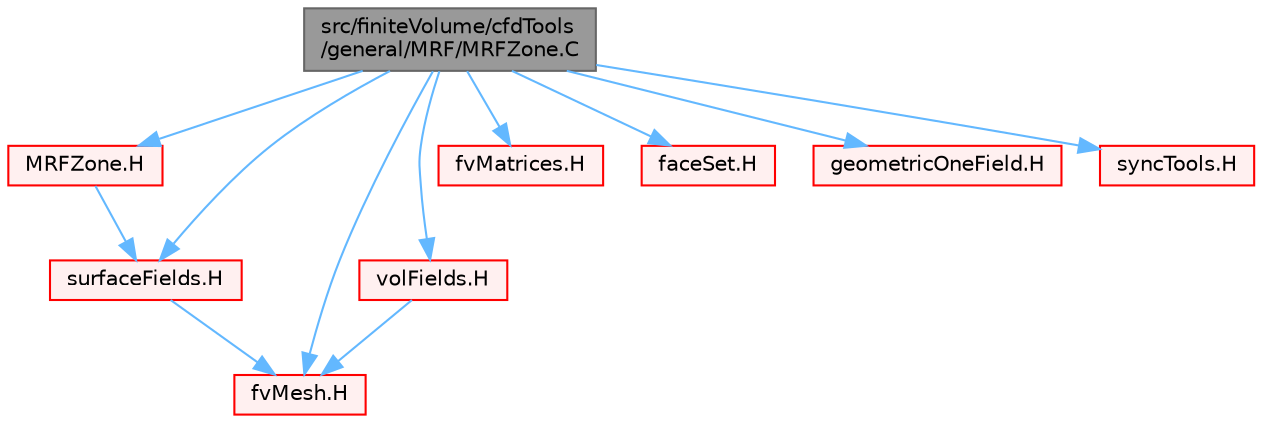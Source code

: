 digraph "src/finiteVolume/cfdTools/general/MRF/MRFZone.C"
{
 // LATEX_PDF_SIZE
  bgcolor="transparent";
  edge [fontname=Helvetica,fontsize=10,labelfontname=Helvetica,labelfontsize=10];
  node [fontname=Helvetica,fontsize=10,shape=box,height=0.2,width=0.4];
  Node1 [id="Node000001",label="src/finiteVolume/cfdTools\l/general/MRF/MRFZone.C",height=0.2,width=0.4,color="gray40", fillcolor="grey60", style="filled", fontcolor="black",tooltip=" "];
  Node1 -> Node2 [id="edge1_Node000001_Node000002",color="steelblue1",style="solid",tooltip=" "];
  Node2 [id="Node000002",label="MRFZone.H",height=0.2,width=0.4,color="red", fillcolor="#FFF0F0", style="filled",URL="$MRFZone_8H.html",tooltip=" "];
  Node2 -> Node223 [id="edge2_Node000002_Node000223",color="steelblue1",style="solid",tooltip=" "];
  Node223 [id="Node000223",label="surfaceFields.H",height=0.2,width=0.4,color="red", fillcolor="#FFF0F0", style="filled",URL="$surfaceFields_8H.html",tooltip="Foam::surfaceFields."];
  Node223 -> Node278 [id="edge3_Node000223_Node000278",color="steelblue1",style="solid",tooltip=" "];
  Node278 [id="Node000278",label="fvMesh.H",height=0.2,width=0.4,color="red", fillcolor="#FFF0F0", style="filled",URL="$fvMesh_8H.html",tooltip=" "];
  Node1 -> Node278 [id="edge4_Node000001_Node000278",color="steelblue1",style="solid",tooltip=" "];
  Node1 -> Node388 [id="edge5_Node000001_Node000388",color="steelblue1",style="solid",tooltip=" "];
  Node388 [id="Node000388",label="volFields.H",height=0.2,width=0.4,color="red", fillcolor="#FFF0F0", style="filled",URL="$volFields_8H.html",tooltip=" "];
  Node388 -> Node278 [id="edge6_Node000388_Node000278",color="steelblue1",style="solid",tooltip=" "];
  Node1 -> Node223 [id="edge7_Node000001_Node000223",color="steelblue1",style="solid",tooltip=" "];
  Node1 -> Node395 [id="edge8_Node000001_Node000395",color="steelblue1",style="solid",tooltip=" "];
  Node395 [id="Node000395",label="fvMatrices.H",height=0.2,width=0.4,color="red", fillcolor="#FFF0F0", style="filled",URL="$fvMatrices_8H.html",tooltip="A special matrix type and solver, designed for finite volume solutions of scalar equations."];
  Node1 -> Node402 [id="edge9_Node000001_Node000402",color="steelblue1",style="solid",tooltip=" "];
  Node402 [id="Node000402",label="faceSet.H",height=0.2,width=0.4,color="red", fillcolor="#FFF0F0", style="filled",URL="$faceSet_8H.html",tooltip=" "];
  Node1 -> Node404 [id="edge10_Node000001_Node000404",color="steelblue1",style="solid",tooltip=" "];
  Node404 [id="Node000404",label="geometricOneField.H",height=0.2,width=0.4,color="red", fillcolor="#FFF0F0", style="filled",URL="$geometricOneField_8H.html",tooltip=" "];
  Node1 -> Node409 [id="edge11_Node000001_Node000409",color="steelblue1",style="solid",tooltip=" "];
  Node409 [id="Node000409",label="syncTools.H",height=0.2,width=0.4,color="red", fillcolor="#FFF0F0", style="filled",URL="$syncTools_8H.html",tooltip=" "];
}
